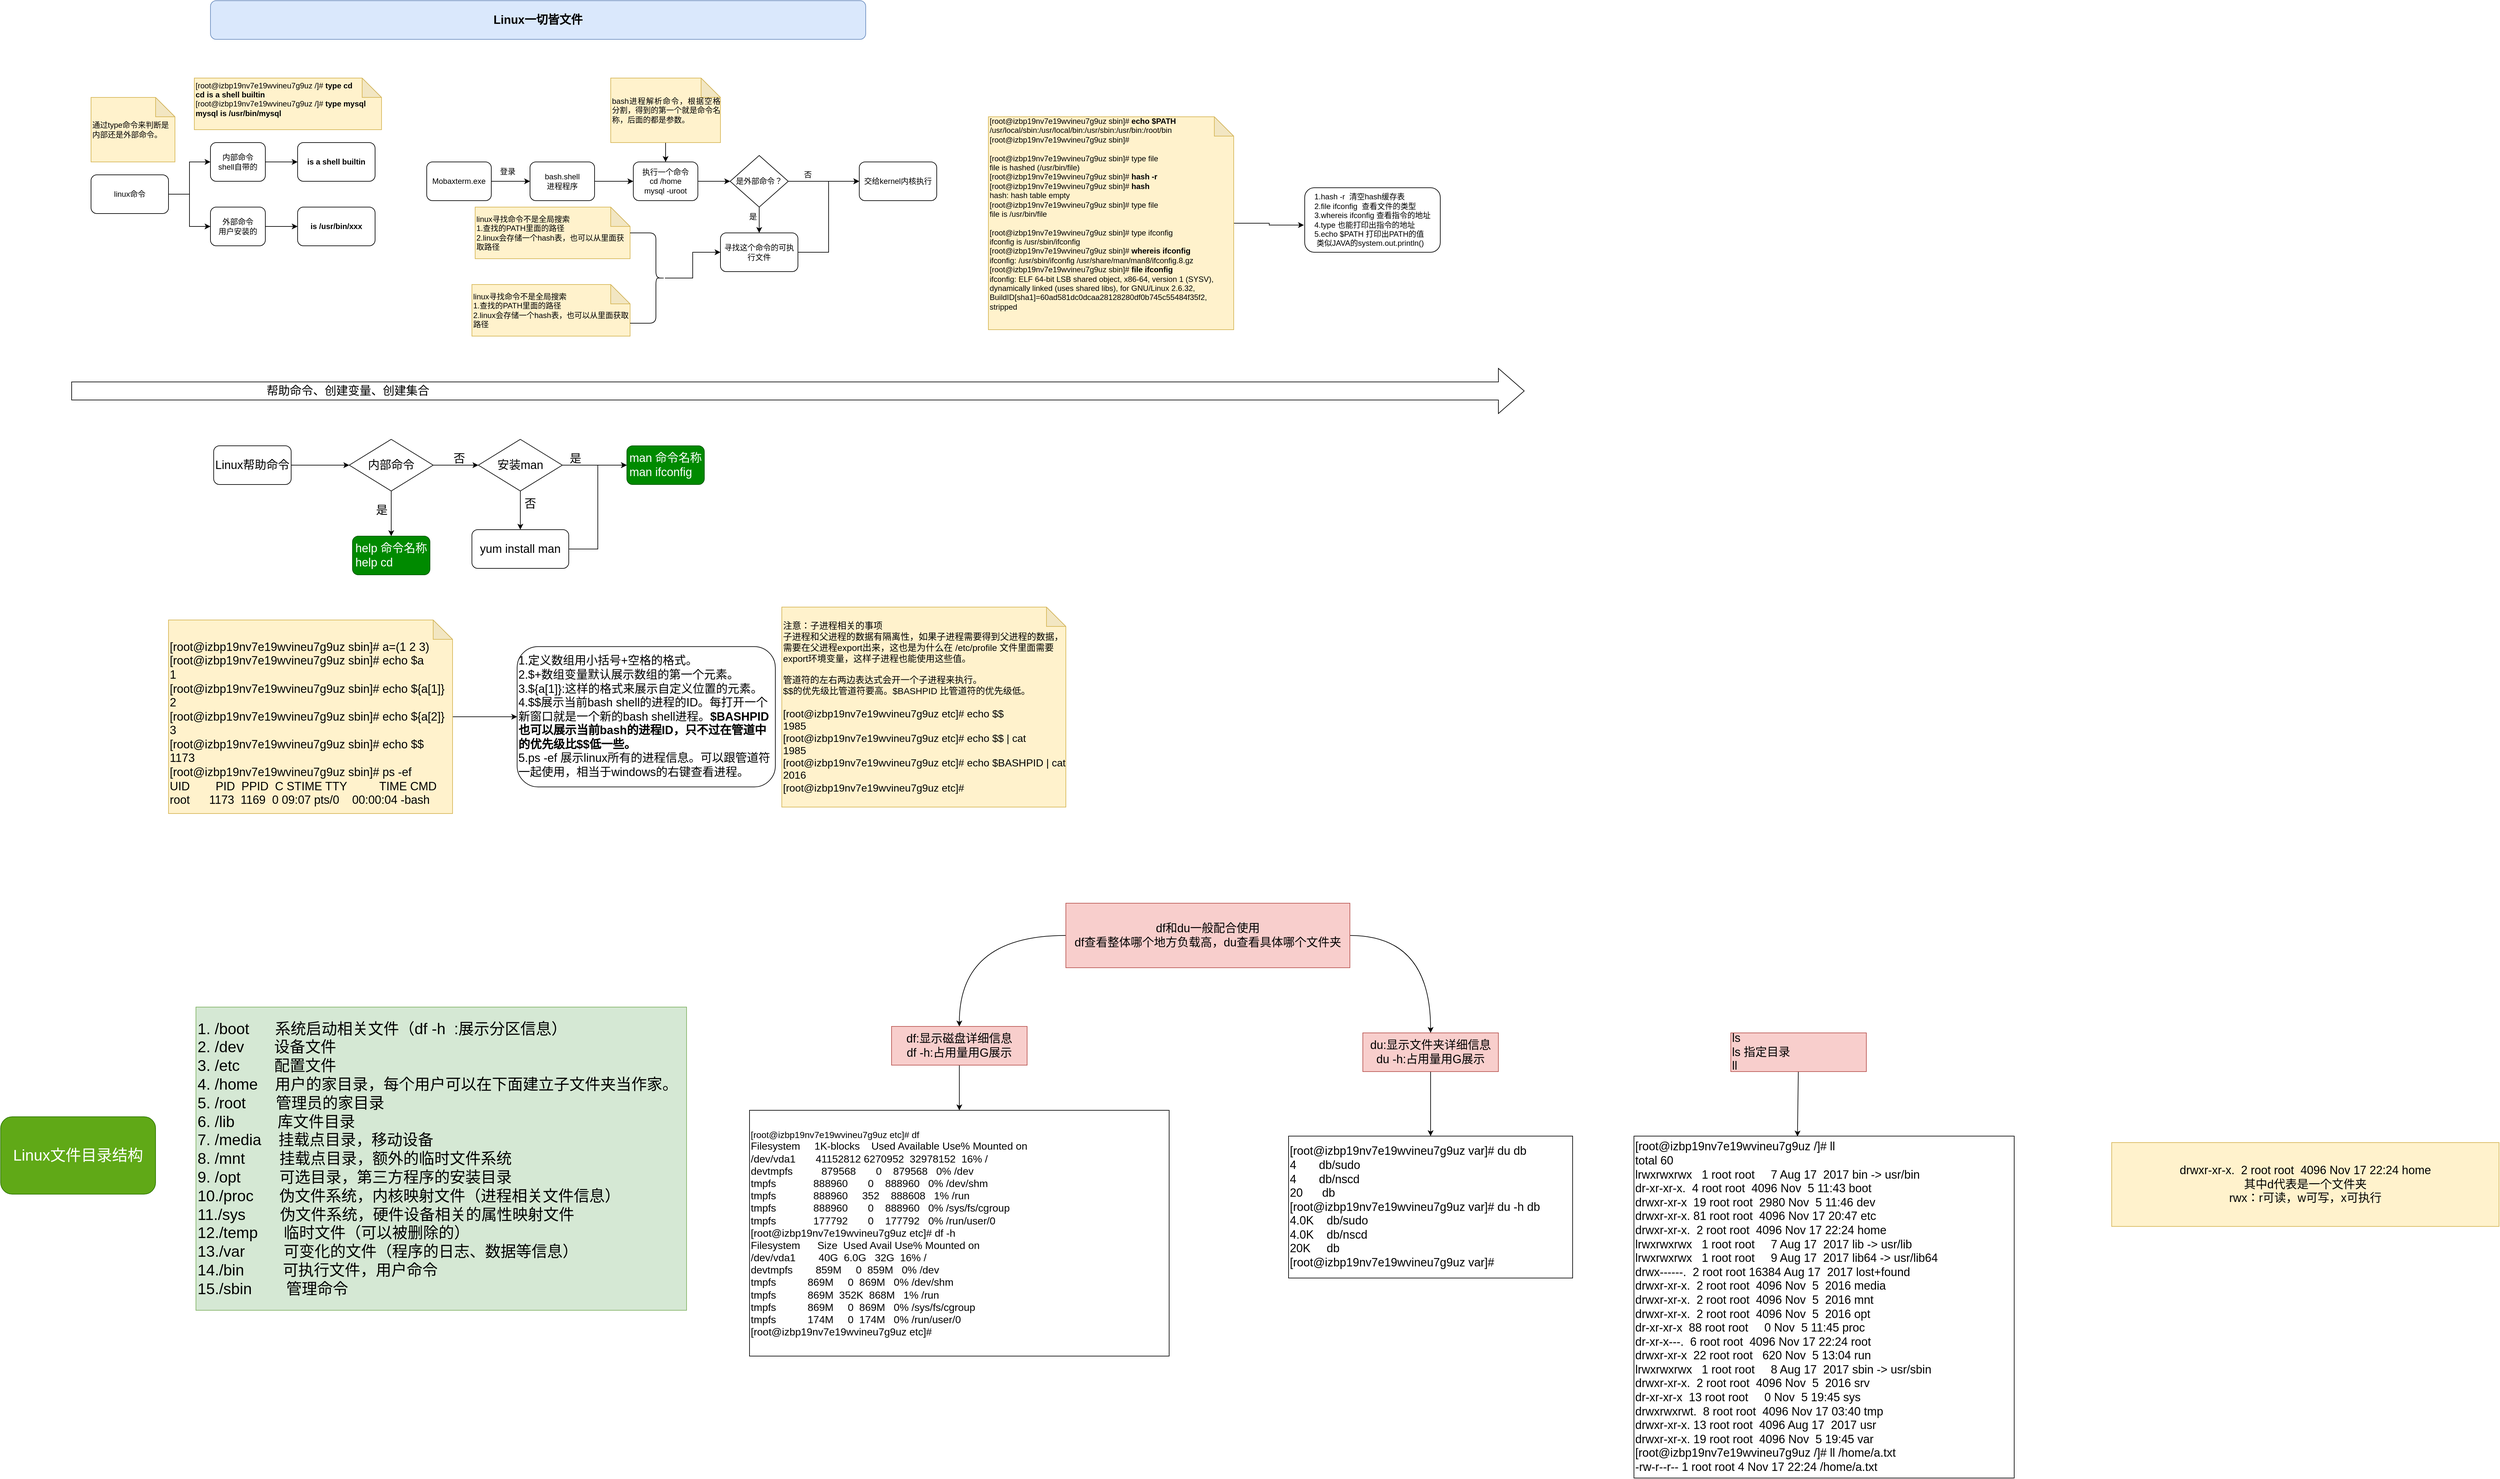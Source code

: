 <mxfile version="20.3.0" type="github">
  <diagram id="oAzEaGaUQTRbANgigkAJ" name="第 1 页">
    <mxGraphModel dx="2728" dy="2198" grid="1" gridSize="10" guides="1" tooltips="1" connect="1" arrows="1" fold="1" page="1" pageScale="1" pageWidth="827" pageHeight="1169" math="0" shadow="0">
      <root>
        <mxCell id="0" />
        <mxCell id="1" parent="0" />
        <mxCell id="oppgy_vlvS0_JxThyo8Q-2" style="edgeStyle=orthogonalEdgeStyle;rounded=0;orthogonalLoop=1;jettySize=auto;html=1;exitX=1;exitY=0.5;exitDx=0;exitDy=0;" parent="1" source="oppgy_vlvS0_JxThyo8Q-1" edge="1">
          <mxGeometry relative="1" as="geometry">
            <mxPoint x="710" y="-50" as="targetPoint" />
          </mxGeometry>
        </mxCell>
        <mxCell id="oppgy_vlvS0_JxThyo8Q-1" value="Mobaxterm.exe" style="rounded=1;whiteSpace=wrap;html=1;" parent="1" vertex="1">
          <mxGeometry x="550" y="-80" width="100" height="60" as="geometry" />
        </mxCell>
        <mxCell id="oppgy_vlvS0_JxThyo8Q-5" style="edgeStyle=orthogonalEdgeStyle;rounded=0;orthogonalLoop=1;jettySize=auto;html=1;" parent="1" source="oppgy_vlvS0_JxThyo8Q-3" edge="1">
          <mxGeometry relative="1" as="geometry">
            <mxPoint x="870" y="-50" as="targetPoint" />
          </mxGeometry>
        </mxCell>
        <mxCell id="oppgy_vlvS0_JxThyo8Q-3" value="bash.shell&lt;br&gt;进程程序" style="rounded=1;whiteSpace=wrap;html=1;" parent="1" vertex="1">
          <mxGeometry x="710" y="-80" width="100" height="60" as="geometry" />
        </mxCell>
        <mxCell id="oppgy_vlvS0_JxThyo8Q-4" value="登录" style="text;html=1;align=center;verticalAlign=middle;resizable=0;points=[];autosize=1;strokeColor=none;fillColor=none;" parent="1" vertex="1">
          <mxGeometry x="650" y="-80" width="50" height="30" as="geometry" />
        </mxCell>
        <mxCell id="oppgy_vlvS0_JxThyo8Q-26" style="edgeStyle=orthogonalEdgeStyle;rounded=0;orthogonalLoop=1;jettySize=auto;html=1;entryX=0;entryY=0.5;entryDx=0;entryDy=0;" parent="1" source="oppgy_vlvS0_JxThyo8Q-6" target="oppgy_vlvS0_JxThyo8Q-25" edge="1">
          <mxGeometry relative="1" as="geometry" />
        </mxCell>
        <mxCell id="oppgy_vlvS0_JxThyo8Q-6" value="执行一个命令&lt;br&gt;cd /home&lt;br&gt;mysql -uroot" style="rounded=1;whiteSpace=wrap;html=1;" parent="1" vertex="1">
          <mxGeometry x="870" y="-80" width="100" height="60" as="geometry" />
        </mxCell>
        <mxCell id="oppgy_vlvS0_JxThyo8Q-24" style="edgeStyle=orthogonalEdgeStyle;rounded=0;orthogonalLoop=1;jettySize=auto;html=1;" parent="1" source="oppgy_vlvS0_JxThyo8Q-10" target="oppgy_vlvS0_JxThyo8Q-6" edge="1">
          <mxGeometry relative="1" as="geometry" />
        </mxCell>
        <mxCell id="oppgy_vlvS0_JxThyo8Q-10" value="&lt;div style=&quot;text-align: justify;&quot;&gt;&lt;span style=&quot;background-color: initial;&quot;&gt;bash进程解析命令，根据空格分割，得到的第一个就是命令名称，后面的都是参数。&lt;/span&gt;&lt;/div&gt;" style="shape=note;whiteSpace=wrap;html=1;backgroundOutline=1;darkOpacity=0.05;fillColor=#fff2cc;strokeColor=#d6b656;align=left;" parent="1" vertex="1">
          <mxGeometry x="835" y="-210" width="170" height="100" as="geometry" />
        </mxCell>
        <mxCell id="oppgy_vlvS0_JxThyo8Q-16" style="edgeStyle=orthogonalEdgeStyle;rounded=0;orthogonalLoop=1;jettySize=auto;html=1;exitX=1;exitY=0.5;exitDx=0;exitDy=0;entryX=0;entryY=0.5;entryDx=0;entryDy=0;" parent="1" source="oppgy_vlvS0_JxThyo8Q-12" target="oppgy_vlvS0_JxThyo8Q-13" edge="1">
          <mxGeometry relative="1" as="geometry" />
        </mxCell>
        <mxCell id="oppgy_vlvS0_JxThyo8Q-17" style="edgeStyle=orthogonalEdgeStyle;rounded=0;orthogonalLoop=1;jettySize=auto;html=1;exitX=1;exitY=0.5;exitDx=0;exitDy=0;entryX=0;entryY=0.5;entryDx=0;entryDy=0;" parent="1" source="oppgy_vlvS0_JxThyo8Q-12" target="oppgy_vlvS0_JxThyo8Q-14" edge="1">
          <mxGeometry relative="1" as="geometry" />
        </mxCell>
        <mxCell id="oppgy_vlvS0_JxThyo8Q-12" value="linux命令" style="rounded=1;whiteSpace=wrap;html=1;" parent="1" vertex="1">
          <mxGeometry x="30" y="-60" width="120" height="60" as="geometry" />
        </mxCell>
        <mxCell id="oppgy_vlvS0_JxThyo8Q-31" style="edgeStyle=orthogonalEdgeStyle;rounded=0;orthogonalLoop=1;jettySize=auto;html=1;entryX=0;entryY=0.5;entryDx=0;entryDy=0;" parent="1" source="oppgy_vlvS0_JxThyo8Q-13" target="oppgy_vlvS0_JxThyo8Q-30" edge="1">
          <mxGeometry relative="1" as="geometry" />
        </mxCell>
        <mxCell id="oppgy_vlvS0_JxThyo8Q-13" value="内部命令&lt;br&gt;shell自带的" style="rounded=1;whiteSpace=wrap;html=1;" parent="1" vertex="1">
          <mxGeometry x="215" y="-110" width="85" height="60" as="geometry" />
        </mxCell>
        <mxCell id="oppgy_vlvS0_JxThyo8Q-33" style="edgeStyle=orthogonalEdgeStyle;rounded=0;orthogonalLoop=1;jettySize=auto;html=1;entryX=0;entryY=0.5;entryDx=0;entryDy=0;" parent="1" source="oppgy_vlvS0_JxThyo8Q-14" target="oppgy_vlvS0_JxThyo8Q-32" edge="1">
          <mxGeometry relative="1" as="geometry" />
        </mxCell>
        <mxCell id="oppgy_vlvS0_JxThyo8Q-14" value="外部命令&lt;br&gt;用户安装的" style="rounded=1;whiteSpace=wrap;html=1;" parent="1" vertex="1">
          <mxGeometry x="215" y="-10" width="85" height="60" as="geometry" />
        </mxCell>
        <mxCell id="oppgy_vlvS0_JxThyo8Q-19" value="通过type命令来判断是内部还是外部命令。" style="shape=note;whiteSpace=wrap;html=1;backgroundOutline=1;darkOpacity=0.05;fillColor=#fff2cc;strokeColor=#d6b656;align=left;" parent="1" vertex="1">
          <mxGeometry x="30" y="-180" width="130" height="100" as="geometry" />
        </mxCell>
        <mxCell id="oppgy_vlvS0_JxThyo8Q-20" value="&lt;div&gt;[root@izbp19nv7e19wvineu7g9uz /]# &lt;b&gt;type cd&lt;/b&gt;&lt;/div&gt;&lt;div&gt;&lt;b&gt;cd is a shell builtin&lt;/b&gt;&lt;/div&gt;&lt;div&gt;[root@izbp19nv7e19wvineu7g9uz /]# &lt;b&gt;type mysql&lt;/b&gt;&lt;/div&gt;&lt;div&gt;&lt;b&gt;mysql is /usr/bin/mysql&lt;/b&gt;&lt;/div&gt;&lt;div&gt;&lt;br&gt;&lt;/div&gt;" style="shape=note;whiteSpace=wrap;html=1;backgroundOutline=1;darkOpacity=0.05;fillColor=#fff2cc;strokeColor=#d6b656;align=left;" parent="1" vertex="1">
          <mxGeometry x="190" y="-210" width="290" height="80" as="geometry" />
        </mxCell>
        <mxCell id="oppgy_vlvS0_JxThyo8Q-35" style="edgeStyle=orthogonalEdgeStyle;rounded=0;orthogonalLoop=1;jettySize=auto;html=1;entryX=0;entryY=0.5;entryDx=0;entryDy=0;" parent="1" source="oppgy_vlvS0_JxThyo8Q-23" target="oppgy_vlvS0_JxThyo8Q-34" edge="1">
          <mxGeometry relative="1" as="geometry" />
        </mxCell>
        <mxCell id="oppgy_vlvS0_JxThyo8Q-23" value="寻找这个命令的可执行文件" style="rounded=1;whiteSpace=wrap;html=1;" parent="1" vertex="1">
          <mxGeometry x="1005" y="30" width="120" height="60" as="geometry" />
        </mxCell>
        <mxCell id="oppgy_vlvS0_JxThyo8Q-28" style="edgeStyle=orthogonalEdgeStyle;rounded=0;orthogonalLoop=1;jettySize=auto;html=1;" parent="1" source="oppgy_vlvS0_JxThyo8Q-25" target="oppgy_vlvS0_JxThyo8Q-23" edge="1">
          <mxGeometry relative="1" as="geometry" />
        </mxCell>
        <mxCell id="oppgy_vlvS0_JxThyo8Q-36" style="edgeStyle=orthogonalEdgeStyle;rounded=0;orthogonalLoop=1;jettySize=auto;html=1;entryX=0;entryY=0.5;entryDx=0;entryDy=0;" parent="1" source="oppgy_vlvS0_JxThyo8Q-25" target="oppgy_vlvS0_JxThyo8Q-34" edge="1">
          <mxGeometry relative="1" as="geometry" />
        </mxCell>
        <mxCell id="oppgy_vlvS0_JxThyo8Q-25" value="是外部命令？" style="rhombus;whiteSpace=wrap;html=1;" parent="1" vertex="1">
          <mxGeometry x="1020" y="-90" width="90" height="80" as="geometry" />
        </mxCell>
        <mxCell id="oppgy_vlvS0_JxThyo8Q-29" value="是" style="text;html=1;align=center;verticalAlign=middle;resizable=0;points=[];autosize=1;strokeColor=none;fillColor=none;" parent="1" vertex="1">
          <mxGeometry x="1035" y="-10" width="40" height="30" as="geometry" />
        </mxCell>
        <mxCell id="oppgy_vlvS0_JxThyo8Q-30" value="&lt;b style=&quot;text-align: left;&quot;&gt;is a shell builtin&lt;/b&gt;" style="rounded=1;whiteSpace=wrap;html=1;" parent="1" vertex="1">
          <mxGeometry x="350" y="-110" width="120" height="60" as="geometry" />
        </mxCell>
        <mxCell id="oppgy_vlvS0_JxThyo8Q-32" value="&lt;b style=&quot;text-align: left;&quot;&gt;is /usr/bin/xxx&lt;/b&gt;" style="rounded=1;whiteSpace=wrap;html=1;" parent="1" vertex="1">
          <mxGeometry x="350" y="-10" width="120" height="60" as="geometry" />
        </mxCell>
        <mxCell id="oppgy_vlvS0_JxThyo8Q-34" value="交给kernel内核执行" style="rounded=1;whiteSpace=wrap;html=1;" parent="1" vertex="1">
          <mxGeometry x="1220" y="-80" width="120" height="60" as="geometry" />
        </mxCell>
        <mxCell id="oppgy_vlvS0_JxThyo8Q-37" value="否" style="text;html=1;align=center;verticalAlign=middle;resizable=0;points=[];autosize=1;strokeColor=none;fillColor=none;" parent="1" vertex="1">
          <mxGeometry x="1120" y="-75" width="40" height="30" as="geometry" />
        </mxCell>
        <mxCell id="oppgy_vlvS0_JxThyo8Q-38" value="linux寻找命令不是全局搜索&lt;br&gt;1.查找的PATH里面的路径&lt;br&gt;&lt;div style=&quot;&quot;&gt;&lt;span style=&quot;background-color: initial;&quot;&gt;2.linux会存储一个hash表，也可以从里面获取路径&lt;/span&gt;&lt;/div&gt;" style="shape=note;whiteSpace=wrap;html=1;backgroundOutline=1;darkOpacity=0.05;fillColor=#fff2cc;strokeColor=#d6b656;align=left;" parent="1" vertex="1">
          <mxGeometry x="625" y="-10" width="240" height="80" as="geometry" />
        </mxCell>
        <mxCell id="oppgy_vlvS0_JxThyo8Q-39" value="linux寻找命令不是全局搜索&lt;br&gt;1.查找的PATH里面的路径&lt;br&gt;&lt;div style=&quot;&quot;&gt;&lt;span style=&quot;background-color: initial;&quot;&gt;2.linux会存储一个hash表，也可以从里面获取路径&lt;/span&gt;&lt;/div&gt;" style="shape=note;whiteSpace=wrap;html=1;backgroundOutline=1;darkOpacity=0.05;fillColor=#fff2cc;strokeColor=#d6b656;align=left;" parent="1" vertex="1">
          <mxGeometry x="620" y="110" width="245" height="80" as="geometry" />
        </mxCell>
        <mxCell id="oppgy_vlvS0_JxThyo8Q-46" style="edgeStyle=orthogonalEdgeStyle;rounded=0;orthogonalLoop=1;jettySize=auto;html=1;entryX=-0.006;entryY=0.579;entryDx=0;entryDy=0;entryPerimeter=0;fontSize=18;" parent="1" source="oppgy_vlvS0_JxThyo8Q-40" target="oppgy_vlvS0_JxThyo8Q-44" edge="1">
          <mxGeometry relative="1" as="geometry" />
        </mxCell>
        <mxCell id="oppgy_vlvS0_JxThyo8Q-40" value="&lt;div&gt;&lt;div&gt;[root@izbp19nv7e19wvineu7g9uz sbin]# &lt;b&gt;echo $PATH&lt;/b&gt;&lt;/div&gt;&lt;div&gt;/usr/local/sbin:/usr/local/bin:/usr/sbin:/usr/bin:/root/bin&lt;/div&gt;&lt;div&gt;[root@izbp19nv7e19wvineu7g9uz sbin]#&lt;/div&gt;&lt;/div&gt;&lt;div&gt;&lt;br&gt;&lt;/div&gt;&lt;div&gt;[root@izbp19nv7e19wvineu7g9uz sbin]# type file&lt;/div&gt;&lt;div&gt;file is hashed (/usr/bin/file)&lt;/div&gt;&lt;div&gt;[root@izbp19nv7e19wvineu7g9uz sbin]# &lt;b&gt;hash -r&lt;/b&gt;&lt;/div&gt;&lt;div&gt;[root@izbp19nv7e19wvineu7g9uz sbin]# &lt;b&gt;hash&lt;/b&gt;&lt;/div&gt;&lt;div&gt;hash: hash table empty&lt;/div&gt;&lt;div&gt;[root@izbp19nv7e19wvineu7g9uz sbin]# type file&lt;/div&gt;&lt;div&gt;file is /usr/bin/file&lt;/div&gt;&lt;div&gt;&lt;br&gt;&lt;/div&gt;&lt;div&gt;&lt;div&gt;[root@izbp19nv7e19wvineu7g9uz sbin]# type ifconfig&lt;/div&gt;&lt;div&gt;ifconfig is /usr/sbin/ifconfig&lt;/div&gt;&lt;div&gt;[root@izbp19nv7e19wvineu7g9uz sbin]# &lt;b&gt;whereis ifconfig&lt;/b&gt;&lt;/div&gt;&lt;div&gt;ifconfig: /usr/sbin/ifconfig /usr/share/man/man8/ifconfig.8.gz&lt;/div&gt;&lt;div&gt;[root@izbp19nv7e19wvineu7g9uz sbin]# &lt;b&gt;file ifconfig&lt;/b&gt;&lt;/div&gt;&lt;div&gt;ifconfig: ELF 64-bit LSB shared object, x86-64, version 1 (SYSV), dynamically linked (uses shared libs), for GNU/Linux 2.6.32, BuildID[sha1]=60ad581dc0dcaa28128280df0b745c55484f35f2, stripped&lt;/div&gt;&lt;/div&gt;&lt;div&gt;&lt;br&gt;&lt;/div&gt;&lt;div&gt;&lt;br&gt;&lt;/div&gt;" style="shape=note;whiteSpace=wrap;html=1;backgroundOutline=1;darkOpacity=0.05;fillColor=#fff2cc;strokeColor=#d6b656;align=left;" parent="1" vertex="1">
          <mxGeometry x="1420" y="-150" width="380" height="330" as="geometry" />
        </mxCell>
        <mxCell id="oppgy_vlvS0_JxThyo8Q-42" style="edgeStyle=orthogonalEdgeStyle;rounded=0;orthogonalLoop=1;jettySize=auto;html=1;" parent="1" source="oppgy_vlvS0_JxThyo8Q-41" target="oppgy_vlvS0_JxThyo8Q-23" edge="1">
          <mxGeometry relative="1" as="geometry">
            <Array as="points">
              <mxPoint x="962" y="100" />
              <mxPoint x="962" y="60" />
            </Array>
          </mxGeometry>
        </mxCell>
        <mxCell id="oppgy_vlvS0_JxThyo8Q-41" value="" style="shape=curlyBracket;whiteSpace=wrap;html=1;rounded=1;flipH=1;labelPosition=right;verticalLabelPosition=middle;align=left;verticalAlign=middle;size=0.259;" parent="1" vertex="1">
          <mxGeometry x="865" y="30" width="54" height="140" as="geometry" />
        </mxCell>
        <mxCell id="oppgy_vlvS0_JxThyo8Q-44" value="&lt;div style=&quot;text-align: left;&quot;&gt;&lt;span style=&quot;background-color: initial;&quot;&gt;1.hash -r&amp;nbsp; 清空hash缓存表&lt;/span&gt;&lt;/div&gt;&lt;div style=&quot;text-align: left;&quot;&gt;&lt;span style=&quot;background-color: initial;&quot;&gt;2.file ifconfig&amp;nbsp; 查看文件的类型&lt;/span&gt;&lt;/div&gt;&lt;div style=&quot;text-align: left;&quot;&gt;&lt;span style=&quot;background-color: initial;&quot;&gt;3.whereis ifconfig 查看指令的地址&lt;/span&gt;&lt;/div&gt;&lt;div style=&quot;text-align: left;&quot;&gt;&lt;span style=&quot;background-color: initial;&quot;&gt;4.type 也能打印出指令的地址&lt;/span&gt;&lt;/div&gt;&lt;div style=&quot;text-align: left;&quot;&gt;&lt;span style=&quot;background-color: initial;&quot;&gt;5.echo $PATH 打印出PATH的值&lt;/span&gt;&lt;/div&gt;&lt;div style=&quot;text-align: left;&quot;&gt;&lt;span style=&quot;background-color: initial;&quot;&gt;&amp;nbsp;类似JAVA的system.out.println()&lt;/span&gt;&lt;/div&gt;" style="rounded=1;whiteSpace=wrap;html=1;" parent="1" vertex="1">
          <mxGeometry x="1910" y="-40" width="210" height="100" as="geometry" />
        </mxCell>
        <mxCell id="oppgy_vlvS0_JxThyo8Q-45" value="&lt;font style=&quot;font-size: 18px;&quot;&gt;&lt;b&gt;Linux一切皆文件&lt;/b&gt;&lt;/font&gt;" style="rounded=1;whiteSpace=wrap;html=1;fillColor=#dae8fc;strokeColor=#6c8ebf;" parent="1" vertex="1">
          <mxGeometry x="215" y="-330" width="1015" height="60" as="geometry" />
        </mxCell>
        <mxCell id="oppgy_vlvS0_JxThyo8Q-48" value="&amp;nbsp; &amp;nbsp; &amp;nbsp; &amp;nbsp; &amp;nbsp; &amp;nbsp; &amp;nbsp; &amp;nbsp; &amp;nbsp; &amp;nbsp; &amp;nbsp; &amp;nbsp; &amp;nbsp; &amp;nbsp; &amp;nbsp; &amp;nbsp; &amp;nbsp; &amp;nbsp; &amp;nbsp; &amp;nbsp; &amp;nbsp; &amp;nbsp; &amp;nbsp; &amp;nbsp; &amp;nbsp; &amp;nbsp; &amp;nbsp; &amp;nbsp; &amp;nbsp; &amp;nbsp; 帮助命令、创建变量、创建集合" style="html=1;shadow=0;dashed=0;align=left;verticalAlign=middle;shape=mxgraph.arrows2.arrow;dy=0.6;dx=40;notch=0;fontSize=18;" parent="1" vertex="1">
          <mxGeometry y="240" width="2250" height="70" as="geometry" />
        </mxCell>
        <mxCell id="oppgy_vlvS0_JxThyo8Q-53" style="edgeStyle=orthogonalEdgeStyle;rounded=0;orthogonalLoop=1;jettySize=auto;html=1;entryX=0;entryY=0.5;entryDx=0;entryDy=0;fontSize=18;" parent="1" source="oppgy_vlvS0_JxThyo8Q-49" target="oppgy_vlvS0_JxThyo8Q-51" edge="1">
          <mxGeometry relative="1" as="geometry" />
        </mxCell>
        <mxCell id="oppgy_vlvS0_JxThyo8Q-49" value="Linux帮助命令" style="rounded=1;whiteSpace=wrap;html=1;fontSize=18;" parent="1" vertex="1">
          <mxGeometry x="220" y="360" width="120" height="60" as="geometry" />
        </mxCell>
        <mxCell id="oppgy_vlvS0_JxThyo8Q-55" style="edgeStyle=orthogonalEdgeStyle;rounded=0;orthogonalLoop=1;jettySize=auto;html=1;entryX=0.5;entryY=0;entryDx=0;entryDy=0;fontSize=18;" parent="1" source="oppgy_vlvS0_JxThyo8Q-51" target="oppgy_vlvS0_JxThyo8Q-54" edge="1">
          <mxGeometry relative="1" as="geometry" />
        </mxCell>
        <mxCell id="oppgy_vlvS0_JxThyo8Q-61" style="edgeStyle=orthogonalEdgeStyle;rounded=0;orthogonalLoop=1;jettySize=auto;html=1;entryX=0;entryY=0.5;entryDx=0;entryDy=0;fontSize=18;" parent="1" source="oppgy_vlvS0_JxThyo8Q-51" target="oppgy_vlvS0_JxThyo8Q-60" edge="1">
          <mxGeometry relative="1" as="geometry" />
        </mxCell>
        <mxCell id="oppgy_vlvS0_JxThyo8Q-51" value="内部命令" style="rhombus;whiteSpace=wrap;html=1;fontSize=18;" parent="1" vertex="1">
          <mxGeometry x="430" y="350" width="130" height="80" as="geometry" />
        </mxCell>
        <mxCell id="oppgy_vlvS0_JxThyo8Q-54" value="help 命令名称&lt;br&gt;&lt;div style=&quot;text-align: left;&quot;&gt;&lt;span style=&quot;background-color: initial;&quot;&gt;help cd&lt;/span&gt;&lt;/div&gt;" style="rounded=1;whiteSpace=wrap;html=1;fontSize=18;fillColor=#008a00;fontColor=#ffffff;strokeColor=#005700;" parent="1" vertex="1">
          <mxGeometry x="435" y="500" width="120" height="60" as="geometry" />
        </mxCell>
        <mxCell id="oppgy_vlvS0_JxThyo8Q-56" value="是" style="text;html=1;align=center;verticalAlign=middle;resizable=0;points=[];autosize=1;strokeColor=none;fillColor=none;fontSize=18;" parent="1" vertex="1">
          <mxGeometry x="460" y="440" width="40" height="40" as="geometry" />
        </mxCell>
        <mxCell id="oppgy_vlvS0_JxThyo8Q-57" value="man 命令名称&lt;br&gt;&lt;div style=&quot;text-align: left;&quot;&gt;&lt;span style=&quot;background-color: initial;&quot;&gt;man ifconfig&lt;/span&gt;&lt;/div&gt;" style="rounded=1;whiteSpace=wrap;html=1;fontSize=18;fillColor=#008a00;fontColor=#ffffff;strokeColor=#005700;" parent="1" vertex="1">
          <mxGeometry x="860" y="360" width="120" height="60" as="geometry" />
        </mxCell>
        <mxCell id="oppgy_vlvS0_JxThyo8Q-59" value="否" style="text;html=1;align=center;verticalAlign=middle;resizable=0;points=[];autosize=1;strokeColor=none;fillColor=none;fontSize=18;" parent="1" vertex="1">
          <mxGeometry x="580" y="360" width="40" height="40" as="geometry" />
        </mxCell>
        <mxCell id="oppgy_vlvS0_JxThyo8Q-62" style="edgeStyle=orthogonalEdgeStyle;rounded=0;orthogonalLoop=1;jettySize=auto;html=1;entryX=0;entryY=0.5;entryDx=0;entryDy=0;fontSize=18;" parent="1" source="oppgy_vlvS0_JxThyo8Q-60" target="oppgy_vlvS0_JxThyo8Q-57" edge="1">
          <mxGeometry relative="1" as="geometry" />
        </mxCell>
        <mxCell id="oppgy_vlvS0_JxThyo8Q-64" style="edgeStyle=orthogonalEdgeStyle;rounded=0;orthogonalLoop=1;jettySize=auto;html=1;fontSize=18;" parent="1" source="oppgy_vlvS0_JxThyo8Q-60" target="oppgy_vlvS0_JxThyo8Q-63" edge="1">
          <mxGeometry relative="1" as="geometry" />
        </mxCell>
        <mxCell id="oppgy_vlvS0_JxThyo8Q-60" value="安装man" style="rhombus;whiteSpace=wrap;html=1;fontSize=18;" parent="1" vertex="1">
          <mxGeometry x="630" y="350" width="130" height="80" as="geometry" />
        </mxCell>
        <mxCell id="oppgy_vlvS0_JxThyo8Q-65" style="edgeStyle=orthogonalEdgeStyle;rounded=0;orthogonalLoop=1;jettySize=auto;html=1;entryX=0;entryY=0.5;entryDx=0;entryDy=0;fontSize=18;" parent="1" source="oppgy_vlvS0_JxThyo8Q-63" target="oppgy_vlvS0_JxThyo8Q-57" edge="1">
          <mxGeometry relative="1" as="geometry" />
        </mxCell>
        <mxCell id="oppgy_vlvS0_JxThyo8Q-63" value="yum install man" style="rounded=1;whiteSpace=wrap;html=1;fontSize=18;" parent="1" vertex="1">
          <mxGeometry x="620" y="490" width="150" height="60" as="geometry" />
        </mxCell>
        <mxCell id="oppgy_vlvS0_JxThyo8Q-66" value="是" style="text;html=1;align=center;verticalAlign=middle;resizable=0;points=[];autosize=1;strokeColor=none;fillColor=none;fontSize=18;" parent="1" vertex="1">
          <mxGeometry x="760" y="360" width="40" height="40" as="geometry" />
        </mxCell>
        <mxCell id="oppgy_vlvS0_JxThyo8Q-67" value="否" style="text;html=1;align=center;verticalAlign=middle;resizable=0;points=[];autosize=1;strokeColor=none;fillColor=none;fontSize=18;" parent="1" vertex="1">
          <mxGeometry x="690" y="430" width="40" height="40" as="geometry" />
        </mxCell>
        <mxCell id="oppgy_vlvS0_JxThyo8Q-70" style="edgeStyle=orthogonalEdgeStyle;rounded=0;orthogonalLoop=1;jettySize=auto;html=1;fontSize=14;" parent="1" source="oppgy_vlvS0_JxThyo8Q-68" target="oppgy_vlvS0_JxThyo8Q-69" edge="1">
          <mxGeometry relative="1" as="geometry" />
        </mxCell>
        <mxCell id="oppgy_vlvS0_JxThyo8Q-68" value="&lt;div&gt;&lt;br&gt;&lt;/div&gt;&lt;div&gt;[root@izbp19nv7e19wvineu7g9uz sbin]# a=(1 2 3)&lt;/div&gt;&lt;div&gt;[root@izbp19nv7e19wvineu7g9uz sbin]# echo $a&lt;/div&gt;&lt;div&gt;1&lt;/div&gt;&lt;div&gt;[root@izbp19nv7e19wvineu7g9uz sbin]# echo ${a[1]}&lt;/div&gt;&lt;div&gt;2&lt;/div&gt;&lt;div&gt;[root@izbp19nv7e19wvineu7g9uz sbin]# echo ${a[2]}&lt;/div&gt;&lt;div&gt;3&lt;/div&gt;&lt;div&gt;[root@izbp19nv7e19wvineu7g9uz sbin]# echo $$&lt;/div&gt;&lt;div&gt;1173&lt;/div&gt;&lt;div&gt;[root@izbp19nv7e19wvineu7g9uz sbin]# ps -ef&lt;/div&gt;&lt;div&gt;&lt;div&gt;UID&amp;nbsp; &amp;nbsp; &amp;nbsp; &amp;nbsp; PID&amp;nbsp; PPID&amp;nbsp; C STIME TTY&amp;nbsp; &amp;nbsp; &amp;nbsp; &amp;nbsp; &amp;nbsp; TIME CMD&lt;/div&gt;&lt;/div&gt;&lt;div&gt;&lt;div&gt;root&amp;nbsp; &amp;nbsp; &amp;nbsp; 1173&amp;nbsp; 1169&amp;nbsp; 0 09:07 pts/0&amp;nbsp; &amp;nbsp; 00:00:04 -bash&lt;/div&gt;&lt;/div&gt;" style="shape=note;whiteSpace=wrap;html=1;backgroundOutline=1;darkOpacity=0.05;fontSize=18;align=left;fillColor=#fff2cc;strokeColor=#d6b656;" parent="1" vertex="1">
          <mxGeometry x="150" y="630" width="440" height="300" as="geometry" />
        </mxCell>
        <mxCell id="oppgy_vlvS0_JxThyo8Q-69" value="&lt;font style=&quot;&quot;&gt;&lt;font style=&quot;font-size: 18px;&quot;&gt;1.定义数组用小括号+空格的格式。&lt;br&gt;2.$+数组变量默认展示数组的第一个元素。&lt;br&gt;3.${a[1]}:这样的格式来展示自定义位置的元素。&lt;br&gt;4.$$展示当前bash shell的进程的ID。每打开一个新窗口就是一个新的bash shell进程。&lt;b&gt;$BASHPID也可以展示当前bash的进程ID，只不过在管道中的优先级比$$低一些。&lt;/b&gt;&lt;br&gt;5.ps -ef 展示linux所有的进程信息。可以跟管道符一起使用，相当于windows的右键查看进程。&lt;/font&gt;&lt;br&gt;&lt;/font&gt;" style="rounded=1;whiteSpace=wrap;html=1;fontSize=18;align=left;" parent="1" vertex="1">
          <mxGeometry x="690" y="671.25" width="400" height="217.5" as="geometry" />
        </mxCell>
        <mxCell id="ffRmx-ME7ue0RxgqSJRE-3" value="&lt;font style=&quot;font-size: 14px;&quot;&gt;注意：子进程相关的事项&lt;br&gt;子进程和父进程的数据有隔离性，如果子进程需要得到父进程的数据，需要在父进程export出来，这也是为什么在 /etc/profile 文件里面需要export环境变量，这样子进程也能使用这些值。&lt;br&gt;&lt;br&gt;管道符的左右两边表达式会开一个子进程来执行。&lt;br&gt;$$的优先级比管道符要高。$BASHPID 比管道符的优先级低。&lt;br&gt;&lt;br&gt;&lt;/font&gt;&lt;div&gt;&lt;font size=&quot;3&quot;&gt;[root@izbp19nv7e19wvineu7g9uz etc]# echo $$&lt;/font&gt;&lt;/div&gt;&lt;div&gt;&lt;font size=&quot;3&quot;&gt;1985&lt;/font&gt;&lt;/div&gt;&lt;div&gt;&lt;font size=&quot;3&quot;&gt;[root@izbp19nv7e19wvineu7g9uz etc]# echo $$ | cat&lt;/font&gt;&lt;/div&gt;&lt;div&gt;&lt;font size=&quot;3&quot;&gt;1985&lt;/font&gt;&lt;/div&gt;&lt;div&gt;&lt;font size=&quot;3&quot;&gt;[root@izbp19nv7e19wvineu7g9uz etc]# echo $BASHPID | cat&lt;/font&gt;&lt;/div&gt;&lt;div&gt;&lt;font size=&quot;3&quot;&gt;2016&lt;/font&gt;&lt;/div&gt;&lt;div&gt;&lt;font size=&quot;3&quot;&gt;[root@izbp19nv7e19wvineu7g9uz etc]#&amp;nbsp;&lt;/font&gt;&lt;/div&gt;" style="shape=note;whiteSpace=wrap;html=1;backgroundOutline=1;darkOpacity=0.05;fillColor=#fff2cc;strokeColor=#d6b656;align=left;" vertex="1" parent="1">
          <mxGeometry x="1100" y="610" width="440" height="310" as="geometry" />
        </mxCell>
        <mxCell id="ffRmx-ME7ue0RxgqSJRE-4" value="&lt;font style=&quot;font-size: 24px;&quot;&gt;Linux文件目录结构&lt;/font&gt;" style="rounded=1;whiteSpace=wrap;html=1;fillColor=#60a917;fontColor=#ffffff;strokeColor=#2D7600;" vertex="1" parent="1">
          <mxGeometry x="-110" y="1400" width="240" height="120" as="geometry" />
        </mxCell>
        <mxCell id="ffRmx-ME7ue0RxgqSJRE-6" value="&lt;span style=&quot;&quot;&gt;1. /boot&amp;nbsp; &amp;nbsp; &amp;nbsp; 系统启动相关文件（df -h&amp;nbsp; :展示分区信息）&lt;/span&gt;&lt;br style=&quot;&quot;&gt;&lt;span style=&quot;&quot;&gt;2. /dev&amp;nbsp; &amp;nbsp; &amp;nbsp; &amp;nbsp;设备文件&lt;/span&gt;&lt;br style=&quot;&quot;&gt;&lt;span style=&quot;&quot;&gt;3. /etc&amp;nbsp; &amp;nbsp; &amp;nbsp; &amp;nbsp; 配置文件&lt;/span&gt;&lt;br style=&quot;&quot;&gt;&lt;span style=&quot;&quot;&gt;4. /home&amp;nbsp; &amp;nbsp; 用户的家目录，每个用户可以在下面建立子文件夹当作家。&lt;/span&gt;&lt;br style=&quot;&quot;&gt;&lt;span style=&quot;&quot;&gt;5. /root&amp;nbsp; &amp;nbsp; &amp;nbsp; &amp;nbsp;管理员的家目录&lt;/span&gt;&lt;br style=&quot;&quot;&gt;&lt;span style=&quot;&quot;&gt;6. /lib&amp;nbsp; &amp;nbsp; &amp;nbsp; &amp;nbsp; &amp;nbsp; 库文件目录&lt;/span&gt;&lt;br style=&quot;&quot;&gt;&lt;span style=&quot;&quot;&gt;7. /media&amp;nbsp; &amp;nbsp; 挂载点目录，移动设备&lt;/span&gt;&lt;br style=&quot;&quot;&gt;&lt;span style=&quot;&quot;&gt;8. /mnt&amp;nbsp; &amp;nbsp; &amp;nbsp; &amp;nbsp; 挂载点目录，额外的临时文件系统&lt;/span&gt;&lt;br style=&quot;&quot;&gt;&lt;span style=&quot;&quot;&gt;9. /opt&amp;nbsp; &amp;nbsp;&lt;/span&gt;&lt;span style=&quot;&quot;&gt;	&lt;/span&gt;&lt;span style=&quot;&quot;&gt;&amp;nbsp; &amp;nbsp; &amp;nbsp;可选目录，第三方程序的安装目录&lt;/span&gt;&lt;br style=&quot;&quot;&gt;&lt;span style=&quot;&quot;&gt;10./proc&amp;nbsp; &amp;nbsp; &amp;nbsp; 伪文件系统，内核映射文件（进程相关文件信息）&lt;/span&gt;&lt;br style=&quot;&quot;&gt;&lt;span style=&quot;&quot;&gt;11./sys&amp;nbsp; &amp;nbsp; &amp;nbsp; &amp;nbsp; 伪文件系统，硬件设备相关的属性映射文件&lt;/span&gt;&lt;br style=&quot;&quot;&gt;&lt;span style=&quot;&quot;&gt;12./temp&amp;nbsp; &amp;nbsp; &amp;nbsp; 临时文件（可以被删除的）&lt;/span&gt;&lt;br style=&quot;&quot;&gt;&lt;span style=&quot;&quot;&gt;13./var&amp;nbsp; &amp;nbsp; &amp;nbsp; &amp;nbsp; &amp;nbsp;可变化的文件（程序的日志、数据等信息）&lt;/span&gt;&lt;br style=&quot;&quot;&gt;&lt;span style=&quot;&quot;&gt;14./bin&amp;nbsp; &amp;nbsp; &amp;nbsp; &amp;nbsp; &amp;nbsp;可执行文件，用户命令&lt;/span&gt;&lt;br style=&quot;&quot;&gt;&lt;div style=&quot;&quot;&gt;&lt;span style=&quot;background-color: initial;&quot;&gt;15./sbin&amp;nbsp; &amp;nbsp; &amp;nbsp; &amp;nbsp; 管理命令&lt;/span&gt;&lt;/div&gt;" style="rounded=0;whiteSpace=wrap;html=1;fontSize=24;align=left;fillColor=#d5e8d4;strokeColor=#82b366;" vertex="1" parent="1">
          <mxGeometry x="192.5" y="1230" width="760" height="470" as="geometry" />
        </mxCell>
        <mxCell id="ffRmx-ME7ue0RxgqSJRE-8" value="&lt;div&gt;&lt;font style=&quot;font-size: 14px;&quot;&gt;[root@izbp19nv7e19wvineu7g9uz etc]# df&lt;/font&gt;&lt;/div&gt;&lt;div&gt;&lt;font size=&quot;3&quot;&gt;Filesystem&amp;nbsp; &amp;nbsp; &amp;nbsp;1K-blocks&amp;nbsp; &amp;nbsp; Used Available Use% Mounted on&lt;/font&gt;&lt;/div&gt;&lt;div&gt;&lt;font size=&quot;3&quot;&gt;/dev/vda1&amp;nbsp; &amp;nbsp; &amp;nbsp; &amp;nbsp;41152812 6270952&amp;nbsp; 32978152&amp;nbsp; 16% /&lt;/font&gt;&lt;/div&gt;&lt;div&gt;&lt;font size=&quot;3&quot;&gt;devtmpfs&amp;nbsp; &amp;nbsp; &amp;nbsp; &amp;nbsp; &amp;nbsp; 879568&amp;nbsp; &amp;nbsp; &amp;nbsp; &amp;nbsp;0&amp;nbsp; &amp;nbsp; 879568&amp;nbsp; &amp;nbsp;0% /dev&lt;/font&gt;&lt;/div&gt;&lt;div&gt;&lt;font size=&quot;3&quot;&gt;tmpfs&amp;nbsp; &amp;nbsp; &amp;nbsp; &amp;nbsp; &amp;nbsp; &amp;nbsp; &amp;nbsp;888960&amp;nbsp; &amp;nbsp; &amp;nbsp; &amp;nbsp;0&amp;nbsp; &amp;nbsp; 888960&amp;nbsp; &amp;nbsp;0% /dev/shm&lt;/font&gt;&lt;/div&gt;&lt;div&gt;&lt;font size=&quot;3&quot;&gt;tmpfs&amp;nbsp; &amp;nbsp; &amp;nbsp; &amp;nbsp; &amp;nbsp; &amp;nbsp; &amp;nbsp;888960&amp;nbsp; &amp;nbsp; &amp;nbsp;352&amp;nbsp; &amp;nbsp; 888608&amp;nbsp; &amp;nbsp;1% /run&lt;/font&gt;&lt;/div&gt;&lt;div&gt;&lt;font size=&quot;3&quot;&gt;tmpfs&amp;nbsp; &amp;nbsp; &amp;nbsp; &amp;nbsp; &amp;nbsp; &amp;nbsp; &amp;nbsp;888960&amp;nbsp; &amp;nbsp; &amp;nbsp; &amp;nbsp;0&amp;nbsp; &amp;nbsp; 888960&amp;nbsp; &amp;nbsp;0% /sys/fs/cgroup&lt;/font&gt;&lt;/div&gt;&lt;div&gt;&lt;font size=&quot;3&quot;&gt;tmpfs&amp;nbsp; &amp;nbsp; &amp;nbsp; &amp;nbsp; &amp;nbsp; &amp;nbsp; &amp;nbsp;177792&amp;nbsp; &amp;nbsp; &amp;nbsp; &amp;nbsp;0&amp;nbsp; &amp;nbsp; 177792&amp;nbsp; &amp;nbsp;0% /run/user/0&lt;/font&gt;&lt;/div&gt;&lt;div&gt;&lt;font size=&quot;3&quot;&gt;[root@izbp19nv7e19wvineu7g9uz etc]# df -h&lt;/font&gt;&lt;/div&gt;&lt;div&gt;&lt;font size=&quot;3&quot;&gt;Filesystem&amp;nbsp; &amp;nbsp; &amp;nbsp; Size&amp;nbsp; Used Avail Use% Mounted on&lt;/font&gt;&lt;/div&gt;&lt;div&gt;&lt;font size=&quot;3&quot;&gt;/dev/vda1&amp;nbsp; &amp;nbsp; &amp;nbsp; &amp;nbsp; 40G&amp;nbsp; 6.0G&amp;nbsp; &amp;nbsp;32G&amp;nbsp; 16% /&lt;/font&gt;&lt;/div&gt;&lt;div&gt;&lt;font size=&quot;3&quot;&gt;devtmpfs&amp;nbsp; &amp;nbsp; &amp;nbsp; &amp;nbsp; 859M&amp;nbsp; &amp;nbsp; &amp;nbsp;0&amp;nbsp; 859M&amp;nbsp; &amp;nbsp;0% /dev&lt;/font&gt;&lt;/div&gt;&lt;div&gt;&lt;font size=&quot;3&quot;&gt;tmpfs&amp;nbsp; &amp;nbsp; &amp;nbsp; &amp;nbsp; &amp;nbsp; &amp;nbsp;869M&amp;nbsp; &amp;nbsp; &amp;nbsp;0&amp;nbsp; 869M&amp;nbsp; &amp;nbsp;0% /dev/shm&lt;/font&gt;&lt;/div&gt;&lt;div&gt;&lt;font size=&quot;3&quot;&gt;tmpfs&amp;nbsp; &amp;nbsp; &amp;nbsp; &amp;nbsp; &amp;nbsp; &amp;nbsp;869M&amp;nbsp; 352K&amp;nbsp; 868M&amp;nbsp; &amp;nbsp;1% /run&lt;/font&gt;&lt;/div&gt;&lt;div&gt;&lt;font size=&quot;3&quot;&gt;tmpfs&amp;nbsp; &amp;nbsp; &amp;nbsp; &amp;nbsp; &amp;nbsp; &amp;nbsp;869M&amp;nbsp; &amp;nbsp; &amp;nbsp;0&amp;nbsp; 869M&amp;nbsp; &amp;nbsp;0% /sys/fs/cgroup&lt;/font&gt;&lt;/div&gt;&lt;div&gt;&lt;font size=&quot;3&quot;&gt;tmpfs&amp;nbsp; &amp;nbsp; &amp;nbsp; &amp;nbsp; &amp;nbsp; &amp;nbsp;174M&amp;nbsp; &amp;nbsp; &amp;nbsp;0&amp;nbsp; 174M&amp;nbsp; &amp;nbsp;0% /run/user/0&lt;/font&gt;&lt;/div&gt;&lt;div&gt;&lt;font size=&quot;3&quot;&gt;[root@izbp19nv7e19wvineu7g9uz etc]#&amp;nbsp;&lt;/font&gt;&lt;/div&gt;" style="rounded=0;whiteSpace=wrap;html=1;fontSize=10;align=left;" vertex="1" parent="1">
          <mxGeometry x="1050" y="1390" width="650" height="381" as="geometry" />
        </mxCell>
        <mxCell id="ffRmx-ME7ue0RxgqSJRE-10" style="edgeStyle=orthogonalEdgeStyle;rounded=0;orthogonalLoop=1;jettySize=auto;html=1;entryX=0.5;entryY=0;entryDx=0;entryDy=0;fontSize=14;" edge="1" parent="1" source="ffRmx-ME7ue0RxgqSJRE-9" target="ffRmx-ME7ue0RxgqSJRE-8">
          <mxGeometry relative="1" as="geometry" />
        </mxCell>
        <mxCell id="ffRmx-ME7ue0RxgqSJRE-9" value="&lt;font style=&quot;font-size: 18px;&quot;&gt;df:显示磁盘详细信息&lt;br&gt;df -h:占用量用G展示&lt;/font&gt;" style="rounded=0;whiteSpace=wrap;html=1;fontSize=14;fillColor=#f8cecc;strokeColor=#b85450;" vertex="1" parent="1">
          <mxGeometry x="1270" y="1260" width="210" height="60" as="geometry" />
        </mxCell>
        <mxCell id="ffRmx-ME7ue0RxgqSJRE-15" style="edgeStyle=orthogonalEdgeStyle;curved=1;rounded=0;orthogonalLoop=1;jettySize=auto;html=1;fontSize=18;" edge="1" parent="1" source="ffRmx-ME7ue0RxgqSJRE-11" target="ffRmx-ME7ue0RxgqSJRE-9">
          <mxGeometry relative="1" as="geometry" />
        </mxCell>
        <mxCell id="ffRmx-ME7ue0RxgqSJRE-16" style="edgeStyle=orthogonalEdgeStyle;curved=1;rounded=0;orthogonalLoop=1;jettySize=auto;html=1;entryX=0.5;entryY=0;entryDx=0;entryDy=0;fontSize=18;" edge="1" parent="1" source="ffRmx-ME7ue0RxgqSJRE-11" target="ffRmx-ME7ue0RxgqSJRE-12">
          <mxGeometry relative="1" as="geometry" />
        </mxCell>
        <mxCell id="ffRmx-ME7ue0RxgqSJRE-11" value="&lt;font style=&quot;font-size: 18px;&quot;&gt;df和du一般配合使用&lt;br&gt;df查看整体哪个地方负载高，du查看具体哪个文件夹&lt;br&gt;&lt;/font&gt;" style="rounded=0;whiteSpace=wrap;html=1;fontSize=14;fillColor=#f8cecc;strokeColor=#b85450;" vertex="1" parent="1">
          <mxGeometry x="1540" y="1069" width="440" height="100" as="geometry" />
        </mxCell>
        <mxCell id="ffRmx-ME7ue0RxgqSJRE-19" style="edgeStyle=none;rounded=0;orthogonalLoop=1;jettySize=auto;html=1;entryX=0.5;entryY=0;entryDx=0;entryDy=0;fontSize=18;" edge="1" parent="1" source="ffRmx-ME7ue0RxgqSJRE-12" target="ffRmx-ME7ue0RxgqSJRE-17">
          <mxGeometry relative="1" as="geometry" />
        </mxCell>
        <mxCell id="ffRmx-ME7ue0RxgqSJRE-12" value="&lt;font style=&quot;font-size: 18px;&quot;&gt;du:显示文件夹详细信息&lt;br&gt;du -h:占用量用G展示&lt;/font&gt;" style="rounded=0;whiteSpace=wrap;html=1;fontSize=14;fillColor=#f8cecc;strokeColor=#b85450;" vertex="1" parent="1">
          <mxGeometry x="2000" y="1270" width="210" height="60" as="geometry" />
        </mxCell>
        <mxCell id="ffRmx-ME7ue0RxgqSJRE-21" style="edgeStyle=none;rounded=0;orthogonalLoop=1;jettySize=auto;html=1;entryX=0.43;entryY=0.001;entryDx=0;entryDy=0;entryPerimeter=0;fontSize=18;" edge="1" parent="1" source="ffRmx-ME7ue0RxgqSJRE-13" target="ffRmx-ME7ue0RxgqSJRE-20">
          <mxGeometry relative="1" as="geometry" />
        </mxCell>
        <mxCell id="ffRmx-ME7ue0RxgqSJRE-13" value="&lt;font style=&quot;font-size: 18px;&quot;&gt;ls&lt;br&gt;ls 指定目录&lt;br&gt;ll&amp;nbsp; &amp;nbsp;&lt;/font&gt;" style="rounded=0;whiteSpace=wrap;html=1;fontSize=14;fillColor=#f8cecc;strokeColor=#b85450;align=left;" vertex="1" parent="1">
          <mxGeometry x="2570" y="1270" width="210" height="60" as="geometry" />
        </mxCell>
        <mxCell id="ffRmx-ME7ue0RxgqSJRE-17" value="&lt;div&gt;[root@izbp19nv7e19wvineu7g9uz var]# du db&lt;/div&gt;&lt;div&gt;4&amp;nbsp; &amp;nbsp; &amp;nbsp; &amp;nbsp;db/sudo&lt;/div&gt;&lt;div&gt;4&amp;nbsp; &amp;nbsp; &amp;nbsp; &amp;nbsp;db/nscd&lt;/div&gt;&lt;div&gt;20&amp;nbsp; &amp;nbsp; &amp;nbsp; db&lt;/div&gt;&lt;div&gt;[root@izbp19nv7e19wvineu7g9uz var]# du -h db&lt;/div&gt;&lt;div&gt;4.0K&amp;nbsp; &amp;nbsp; db/sudo&lt;/div&gt;&lt;div&gt;4.0K&amp;nbsp; &amp;nbsp; db/nscd&lt;/div&gt;&lt;div&gt;20K&amp;nbsp; &amp;nbsp; &amp;nbsp;db&lt;/div&gt;&lt;div&gt;[root@izbp19nv7e19wvineu7g9uz var]#&amp;nbsp;&lt;/div&gt;" style="rounded=0;whiteSpace=wrap;html=1;fontSize=18;align=left;" vertex="1" parent="1">
          <mxGeometry x="1885" y="1430" width="440" height="220" as="geometry" />
        </mxCell>
        <mxCell id="ffRmx-ME7ue0RxgqSJRE-20" value="&lt;div&gt;[root@izbp19nv7e19wvineu7g9uz /]# ll&lt;/div&gt;&lt;div&gt;total 60&lt;/div&gt;&lt;div&gt;lrwxrwxrwx&amp;nbsp; &amp;nbsp;1 root root&amp;nbsp; &amp;nbsp; &amp;nbsp;7 Aug 17&amp;nbsp; 2017 bin -&amp;gt; usr/bin&lt;/div&gt;&lt;div&gt;dr-xr-xr-x.&amp;nbsp; 4 root root&amp;nbsp; 4096 Nov&amp;nbsp; 5 11:43 boot&lt;/div&gt;&lt;div&gt;drwxr-xr-x&amp;nbsp; 19 root root&amp;nbsp; 2980 Nov&amp;nbsp; 5 11:46 dev&lt;/div&gt;&lt;div&gt;drwxr-xr-x. 81 root root&amp;nbsp; 4096 Nov 17 20:47 etc&lt;/div&gt;&lt;div&gt;drwxr-xr-x.&amp;nbsp; 2 root root&amp;nbsp; 4096 Nov 17 22:24 home&lt;/div&gt;&lt;div&gt;lrwxrwxrwx&amp;nbsp; &amp;nbsp;1 root root&amp;nbsp; &amp;nbsp; &amp;nbsp;7 Aug 17&amp;nbsp; 2017 lib -&amp;gt; usr/lib&lt;/div&gt;&lt;div&gt;lrwxrwxrwx&amp;nbsp; &amp;nbsp;1 root root&amp;nbsp; &amp;nbsp; &amp;nbsp;9 Aug 17&amp;nbsp; 2017 lib64 -&amp;gt; usr/lib64&lt;/div&gt;&lt;div&gt;drwx------.&amp;nbsp; 2 root root 16384 Aug 17&amp;nbsp; 2017 lost+found&lt;/div&gt;&lt;div&gt;drwxr-xr-x.&amp;nbsp; 2 root root&amp;nbsp; 4096 Nov&amp;nbsp; 5&amp;nbsp; 2016 media&lt;/div&gt;&lt;div&gt;drwxr-xr-x.&amp;nbsp; 2 root root&amp;nbsp; 4096 Nov&amp;nbsp; 5&amp;nbsp; 2016 mnt&lt;/div&gt;&lt;div&gt;drwxr-xr-x.&amp;nbsp; 2 root root&amp;nbsp; 4096 Nov&amp;nbsp; 5&amp;nbsp; 2016 opt&lt;/div&gt;&lt;div&gt;dr-xr-xr-x&amp;nbsp; 88 root root&amp;nbsp; &amp;nbsp; &amp;nbsp;0 Nov&amp;nbsp; 5 11:45 proc&lt;/div&gt;&lt;div&gt;dr-xr-x---.&amp;nbsp; 6 root root&amp;nbsp; 4096 Nov 17 22:24 root&lt;/div&gt;&lt;div&gt;drwxr-xr-x&amp;nbsp; 22 root root&amp;nbsp; &amp;nbsp;620 Nov&amp;nbsp; 5 13:04 run&lt;/div&gt;&lt;div&gt;lrwxrwxrwx&amp;nbsp; &amp;nbsp;1 root root&amp;nbsp; &amp;nbsp; &amp;nbsp;8 Aug 17&amp;nbsp; 2017 sbin -&amp;gt; usr/sbin&lt;/div&gt;&lt;div&gt;drwxr-xr-x.&amp;nbsp; 2 root root&amp;nbsp; 4096 Nov&amp;nbsp; 5&amp;nbsp; 2016 srv&lt;/div&gt;&lt;div&gt;dr-xr-xr-x&amp;nbsp; 13 root root&amp;nbsp; &amp;nbsp; &amp;nbsp;0 Nov&amp;nbsp; 5 19:45 sys&lt;/div&gt;&lt;div&gt;drwxrwxrwt.&amp;nbsp; 8 root root&amp;nbsp; 4096 Nov 17 03:40 tmp&lt;/div&gt;&lt;div&gt;drwxr-xr-x. 13 root root&amp;nbsp; 4096 Aug 17&amp;nbsp; 2017 usr&lt;/div&gt;&lt;div&gt;drwxr-xr-x. 19 root root&amp;nbsp; 4096 Nov&amp;nbsp; 5 19:45 var&lt;/div&gt;&lt;div&gt;[root@izbp19nv7e19wvineu7g9uz /]# ll /home/a.txt&amp;nbsp;&lt;/div&gt;&lt;div&gt;-rw-r--r-- 1 root root 4 Nov 17 22:24 /home/a.txt&lt;/div&gt;" style="rounded=0;whiteSpace=wrap;html=1;fontSize=18;align=left;" vertex="1" parent="1">
          <mxGeometry x="2420" y="1430" width="589" height="530" as="geometry" />
        </mxCell>
        <mxCell id="ffRmx-ME7ue0RxgqSJRE-22" value="&lt;span style=&quot;text-align: left;&quot;&gt;drwxr-xr-x.&amp;nbsp; 2 root root&amp;nbsp; 4096 Nov 17 22:24 home&lt;br&gt;其中d代表是一个文件夹&lt;br&gt;rwx：r可读，w可写，x可执行&lt;br&gt;&lt;/span&gt;" style="rounded=0;whiteSpace=wrap;html=1;fontSize=18;fillColor=#fff2cc;strokeColor=#d6b656;" vertex="1" parent="1">
          <mxGeometry x="3160" y="1440" width="600" height="130" as="geometry" />
        </mxCell>
      </root>
    </mxGraphModel>
  </diagram>
</mxfile>

